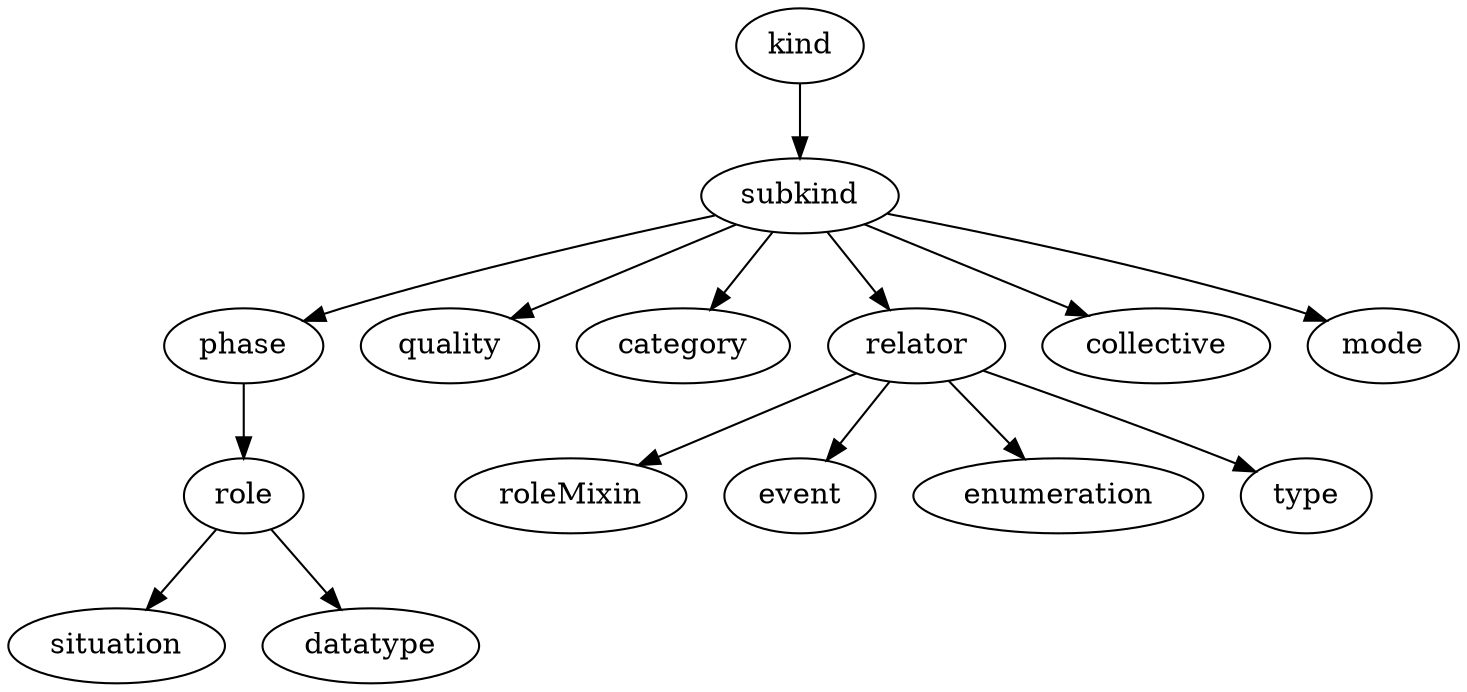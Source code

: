 strict digraph  {
kind;
subkind;
phase;
quality;
category;
relator;
collective;
mode;
role;
situation;
datatype;
roleMixin;
event;
enumeration;
type;
kind -> subkind;
subkind -> phase;
subkind -> quality;
subkind -> category;
subkind -> relator;
subkind -> collective;
subkind -> mode;
phase -> role;
relator -> roleMixin;
relator -> event;
relator -> enumeration;
relator -> type;
role -> situation;
role -> datatype;
}
